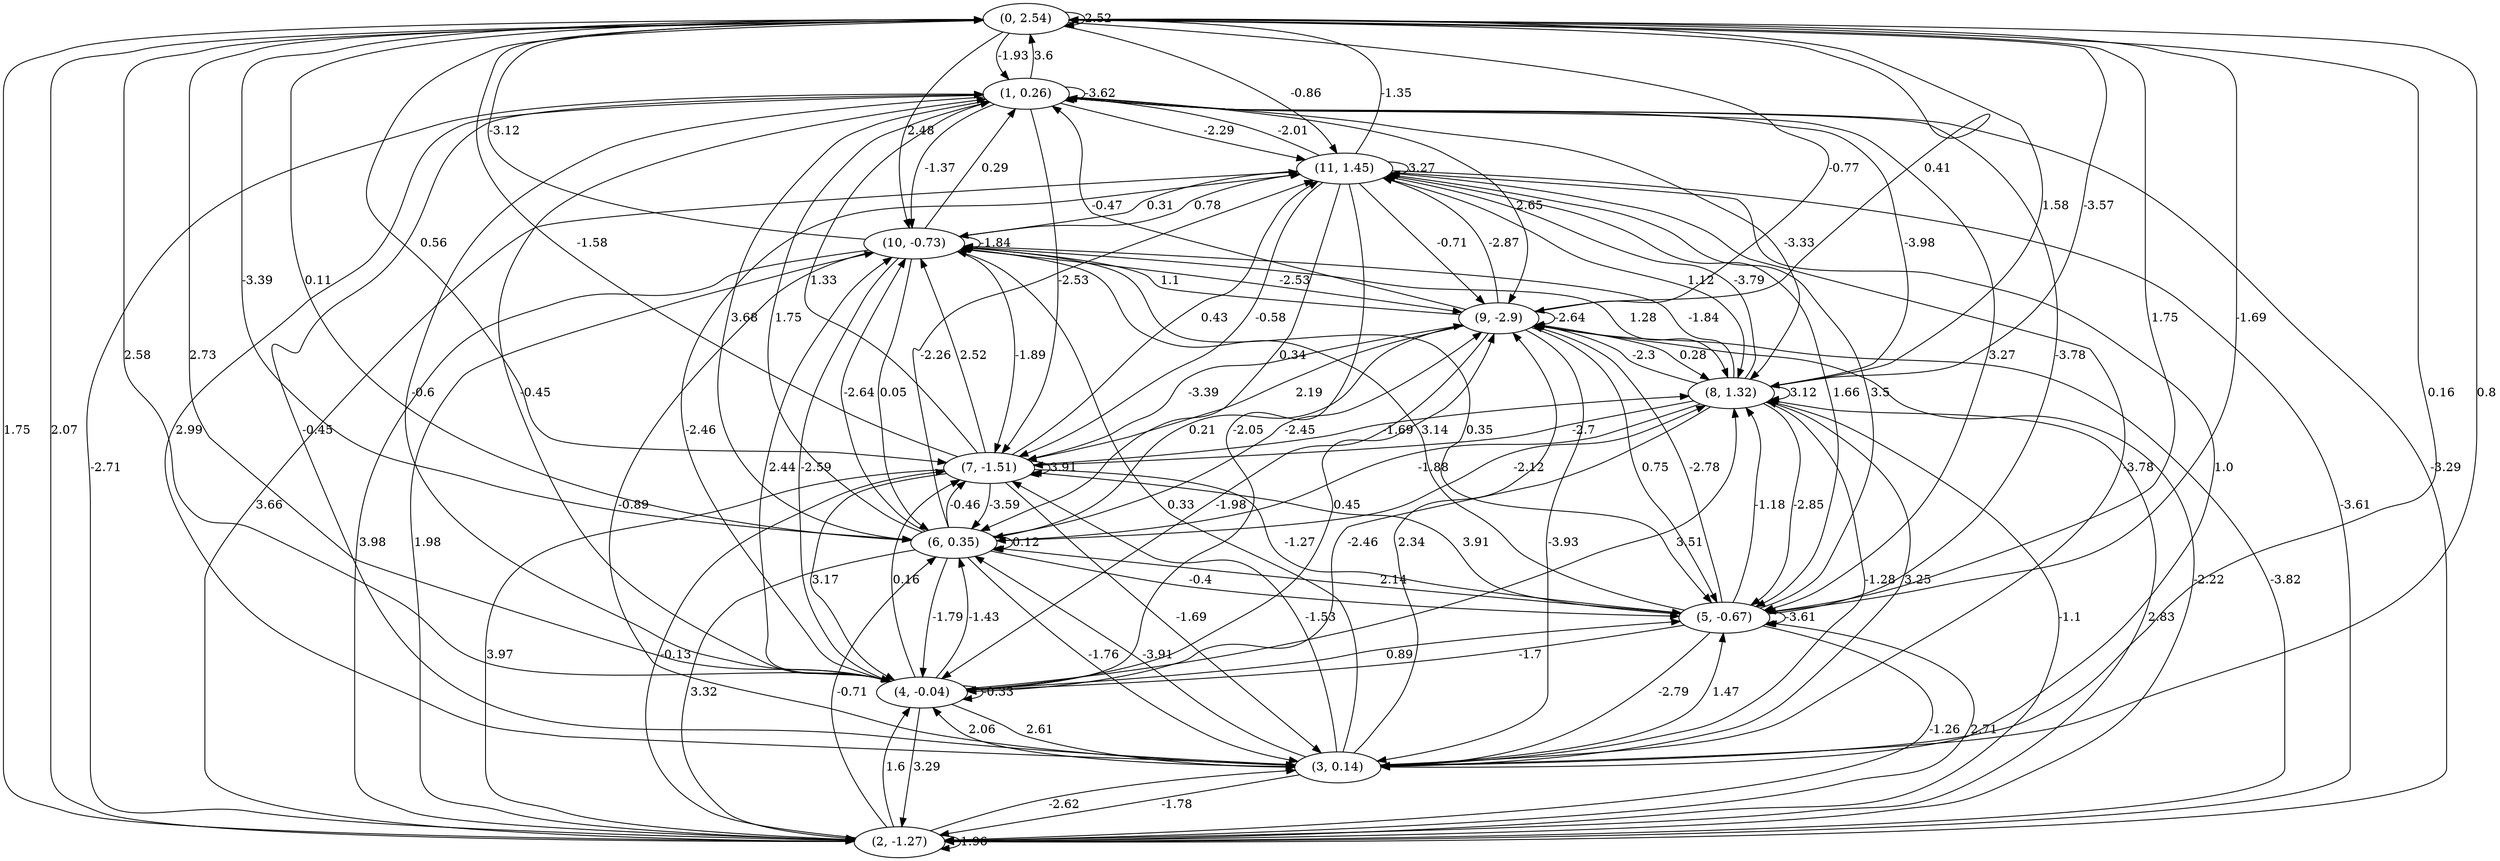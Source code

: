 digraph {
    0 [ label = "(0, 2.54)" ]
    1 [ label = "(1, 0.26)" ]
    2 [ label = "(2, -1.27)" ]
    3 [ label = "(3, 0.14)" ]
    4 [ label = "(4, -0.04)" ]
    5 [ label = "(5, -0.67)" ]
    6 [ label = "(6, 0.35)" ]
    7 [ label = "(7, -1.51)" ]
    8 [ label = "(8, 1.32)" ]
    9 [ label = "(9, -2.9)" ]
    10 [ label = "(10, -0.73)" ]
    11 [ label = "(11, 1.45)" ]
    0 -> 0 [ label = "2.52" ]
    1 -> 1 [ label = "-3.62" ]
    2 -> 2 [ label = "1.96" ]
    4 -> 4 [ label = "-0.33" ]
    5 -> 5 [ label = "-3.61" ]
    6 -> 6 [ label = "0.12" ]
    7 -> 7 [ label = "3.91" ]
    8 -> 8 [ label = "3.12" ]
    9 -> 9 [ label = "-2.64" ]
    10 -> 10 [ label = "-1.84" ]
    11 -> 11 [ label = "3.27" ]
    1 -> 0 [ label = "3.6" ]
    2 -> 0 [ label = "2.07" ]
    3 -> 0 [ label = "0.8" ]
    4 -> 0 [ label = "2.73" ]
    5 -> 0 [ label = "-1.69" ]
    6 -> 0 [ label = "0.11" ]
    7 -> 0 [ label = "-1.58" ]
    8 -> 0 [ label = "-3.57" ]
    9 -> 0 [ label = "0.41" ]
    10 -> 0 [ label = "-3.12" ]
    11 -> 0 [ label = "-1.35" ]
    0 -> 1 [ label = "-1.93" ]
    2 -> 1 [ label = "-2.71" ]
    3 -> 1 [ label = "-0.45" ]
    4 -> 1 [ label = "-0.45" ]
    5 -> 1 [ label = "-3.78" ]
    6 -> 1 [ label = "1.75" ]
    7 -> 1 [ label = "1.33" ]
    8 -> 1 [ label = "-3.98" ]
    9 -> 1 [ label = "-0.47" ]
    10 -> 1 [ label = "0.29" ]
    11 -> 1 [ label = "-2.01" ]
    0 -> 2 [ label = "1.75" ]
    1 -> 2 [ label = "-3.29" ]
    3 -> 2 [ label = "-1.78" ]
    4 -> 2 [ label = "3.29" ]
    5 -> 2 [ label = "-1.26" ]
    6 -> 2 [ label = "3.32" ]
    7 -> 2 [ label = "3.97" ]
    8 -> 2 [ label = "-1.1" ]
    9 -> 2 [ label = "-2.22" ]
    10 -> 2 [ label = "3.98" ]
    11 -> 2 [ label = "-3.61" ]
    0 -> 3 [ label = "0.16" ]
    1 -> 3 [ label = "2.99" ]
    2 -> 3 [ label = "-2.62" ]
    4 -> 3 [ label = "2.61" ]
    5 -> 3 [ label = "-2.79" ]
    6 -> 3 [ label = "-1.76" ]
    7 -> 3 [ label = "-1.69" ]
    8 -> 3 [ label = "-1.28" ]
    9 -> 3 [ label = "-3.93" ]
    10 -> 3 [ label = "-0.89" ]
    11 -> 3 [ label = "1.0" ]
    0 -> 4 [ label = "2.58" ]
    1 -> 4 [ label = "-0.6" ]
    2 -> 4 [ label = "1.6" ]
    3 -> 4 [ label = "2.06" ]
    5 -> 4 [ label = "-1.7" ]
    6 -> 4 [ label = "-1.79" ]
    7 -> 4 [ label = "3.17" ]
    8 -> 4 [ label = "-2.46" ]
    9 -> 4 [ label = "-1.98" ]
    10 -> 4 [ label = "-2.59" ]
    11 -> 4 [ label = "-2.05" ]
    0 -> 5 [ label = "1.75" ]
    1 -> 5 [ label = "3.27" ]
    2 -> 5 [ label = "2.71" ]
    3 -> 5 [ label = "1.47" ]
    4 -> 5 [ label = "0.89" ]
    6 -> 5 [ label = "-0.4" ]
    7 -> 5 [ label = "-1.27" ]
    8 -> 5 [ label = "-2.85" ]
    9 -> 5 [ label = "0.75" ]
    10 -> 5 [ label = "0.35" ]
    11 -> 5 [ label = "1.66" ]
    0 -> 6 [ label = "-3.39" ]
    1 -> 6 [ label = "3.68" ]
    2 -> 6 [ label = "-0.71" ]
    3 -> 6 [ label = "-3.91" ]
    4 -> 6 [ label = "-1.43" ]
    5 -> 6 [ label = "2.14" ]
    7 -> 6 [ label = "-3.59" ]
    8 -> 6 [ label = "-1.88" ]
    9 -> 6 [ label = "0.21" ]
    10 -> 6 [ label = "0.05" ]
    11 -> 6 [ label = "0.34" ]
    0 -> 7 [ label = "0.56" ]
    1 -> 7 [ label = "-2.53" ]
    2 -> 7 [ label = "-0.13" ]
    3 -> 7 [ label = "-1.53" ]
    4 -> 7 [ label = "0.16" ]
    5 -> 7 [ label = "3.91" ]
    6 -> 7 [ label = "-0.46" ]
    8 -> 7 [ label = "-2.7" ]
    9 -> 7 [ label = "2.19" ]
    10 -> 7 [ label = "-1.89" ]
    11 -> 7 [ label = "-0.58" ]
    0 -> 8 [ label = "1.58" ]
    1 -> 8 [ label = "-3.33" ]
    2 -> 8 [ label = "2.83" ]
    3 -> 8 [ label = "3.25" ]
    4 -> 8 [ label = "3.51" ]
    5 -> 8 [ label = "-1.18" ]
    6 -> 8 [ label = "-2.12" ]
    7 -> 8 [ label = "-1.69" ]
    9 -> 8 [ label = "0.28" ]
    10 -> 8 [ label = "1.28" ]
    11 -> 8 [ label = "1.12" ]
    0 -> 9 [ label = "-0.77" ]
    1 -> 9 [ label = "2.65" ]
    2 -> 9 [ label = "-3.82" ]
    3 -> 9 [ label = "2.34" ]
    4 -> 9 [ label = "0.45" ]
    5 -> 9 [ label = "-2.78" ]
    6 -> 9 [ label = "-2.45" ]
    7 -> 9 [ label = "-3.39" ]
    8 -> 9 [ label = "-2.3" ]
    10 -> 9 [ label = "-2.53" ]
    11 -> 9 [ label = "-0.71" ]
    0 -> 10 [ label = "2.48" ]
    1 -> 10 [ label = "-1.37" ]
    2 -> 10 [ label = "1.98" ]
    3 -> 10 [ label = "0.33" ]
    4 -> 10 [ label = "2.44" ]
    5 -> 10 [ label = "3.14" ]
    6 -> 10 [ label = "-2.64" ]
    7 -> 10 [ label = "2.52" ]
    8 -> 10 [ label = "-1.84" ]
    9 -> 10 [ label = "1.1" ]
    11 -> 10 [ label = "0.31" ]
    0 -> 11 [ label = "-0.86" ]
    1 -> 11 [ label = "-2.29" ]
    2 -> 11 [ label = "3.66" ]
    3 -> 11 [ label = "-3.78" ]
    4 -> 11 [ label = "-2.46" ]
    5 -> 11 [ label = "3.5" ]
    6 -> 11 [ label = "-2.26" ]
    7 -> 11 [ label = "0.43" ]
    8 -> 11 [ label = "-3.79" ]
    9 -> 11 [ label = "-2.87" ]
    10 -> 11 [ label = "0.78" ]
}

